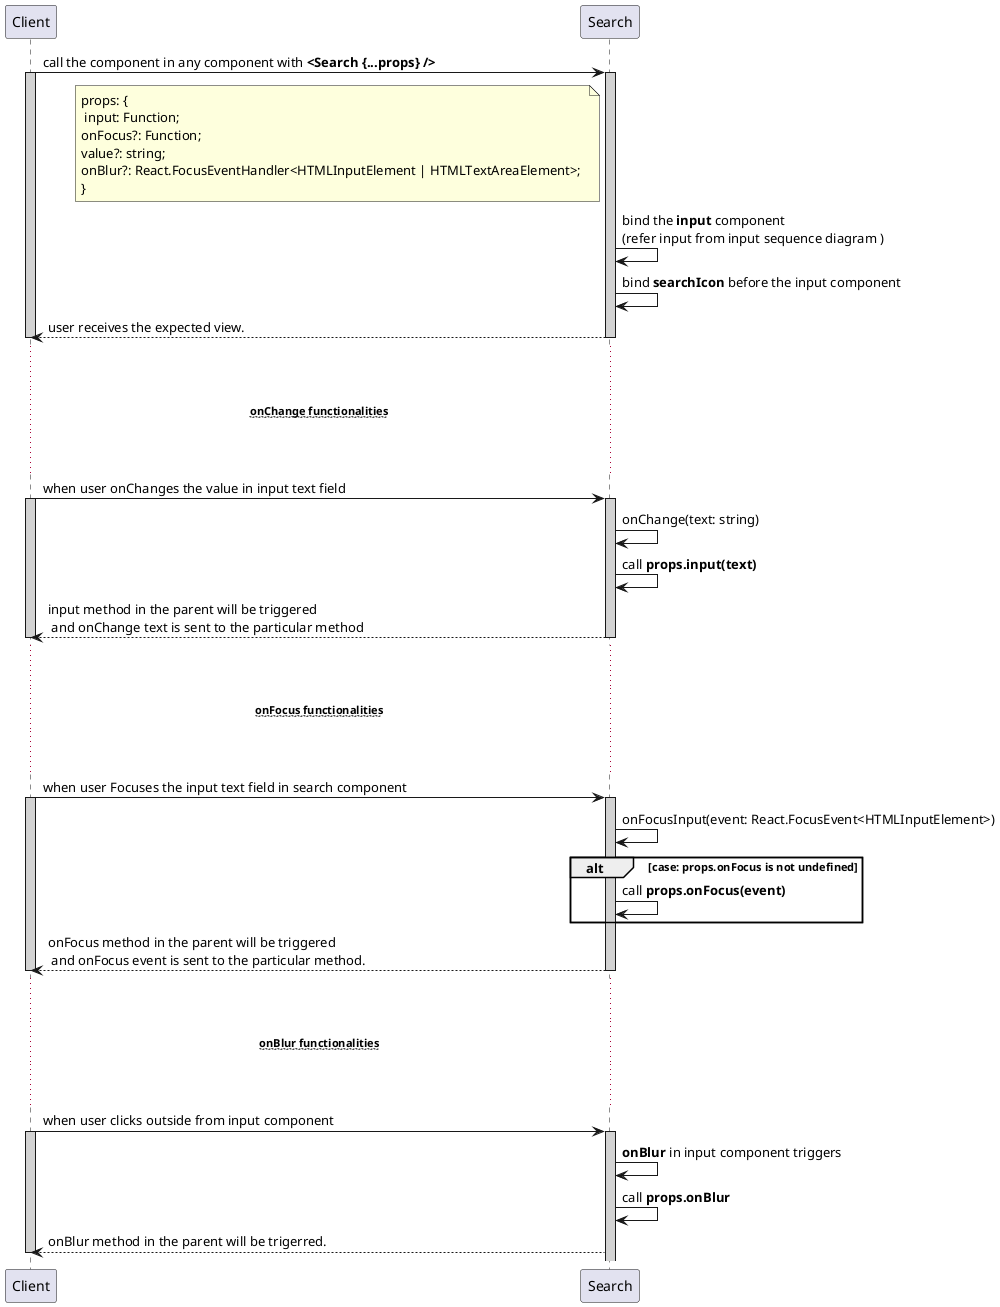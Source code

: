 @startuml Search
participant Client
participant Search

Client -> Search : call the component in any component with **<Search {...props} />**\t\t\t\t\t\t
activate Client #D3D3D3
    activate Search #D3D3D3
        note left of Search : props: {\n input: Function;\nonFocus?: Function;\nvalue?: string;\nonBlur?: React.FocusEventHandler<HTMLInputElement | HTMLTextAreaElement>; \n}
        Search -> Search : bind the **input** component\n(refer input from input sequence diagram )
        Search -> Search : bind **searchIcon** before the input component
        Client <-- Search : user receives the expected view.
    deactivate Search
deactivate Client

... ...
...~~**onChange functionalities**~~ ...
... ...

Client -> Search : when user onChanges the value in input text field
activate Client #D3D3D3
    activate Search #D3D3D3
        Search -> Search: onChange(text: string)
        Search -> Search : call **props.input(text)**
        Client <-- Search : input method in the parent will be triggered\n and onChange text is sent to the particular method
    deactivate Search
deactivate Client

... ...
...~~**onFocus functionalities**~~ ...
... ...

Client -> Search : when user Focuses the input text field in search component
activate Client #D3D3D3
    activate Search #D3D3D3
        Search -> Search : onFocusInput(event: React.FocusEvent<HTMLInputElement>)
        alt case: props.onFocus is not undefined
            Search -> Search : call **props.onFocus(event)**
        end
        Client <-- Search :onFocus method in the parent will be triggered\n and onFocus event is sent to the particular method.
    deactivate Search
deactivate Client

... ...
...~~**onBlur functionalities**~~ ...
... ...

Client -> Search : when user clicks outside from input component
activate Client #D3D3D3
    activate Search #D3D3D3
        Search -> Search: **onBlur** in input component triggers 
        Search -> Search : call **props.onBlur**
        Client <-- Search : onBlur method in the parent will be trigerred.
deactivate Client

@enduml